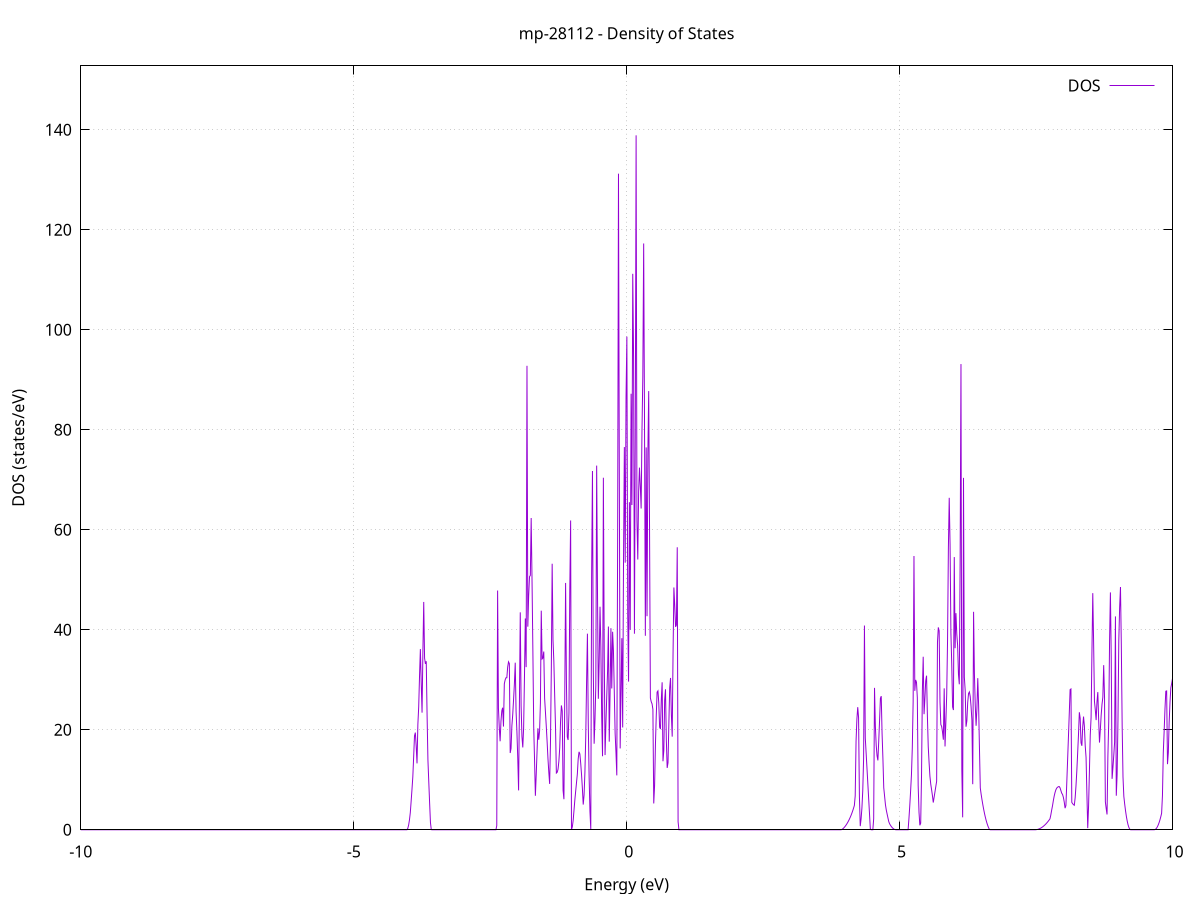 set title 'mp-28112 - Density of States'
set xlabel 'Energy (eV)'
set ylabel 'DOS (states/eV)'
set grid
set xrange [-10:10]
set yrange [0:152.760]
set xzeroaxis lt -1
set terminal png size 800,600
set output 'mp-28112_dos_gnuplot.png'
plot '-' using 1:2 with lines title 'DOS'
-14.544000 0.000000
-14.528600 0.000000
-14.513300 0.000000
-14.497900 0.000000
-14.482500 0.000000
-14.467100 0.000000
-14.451700 0.000000
-14.436400 0.000000
-14.421000 0.000000
-14.405600 0.000000
-14.390200 0.000000
-14.374800 0.000000
-14.359500 0.000000
-14.344100 0.000000
-14.328700 0.000000
-14.313300 0.000000
-14.298000 0.000000
-14.282600 0.000000
-14.267200 0.000000
-14.251800 0.000000
-14.236400 0.000000
-14.221100 0.000000
-14.205700 0.000000
-14.190300 0.000000
-14.174900 0.000000
-14.159500 0.000000
-14.144200 0.000000
-14.128800 0.000000
-14.113400 0.000000
-14.098000 0.000000
-14.082600 0.000000
-14.067300 0.000000
-14.051900 0.000000
-14.036500 0.000000
-14.021100 0.000000
-14.005800 0.000000
-13.990400 0.000000
-13.975000 0.000000
-13.959600 0.000000
-13.944200 0.000000
-13.928900 0.000000
-13.913500 0.000000
-13.898100 0.000000
-13.882700 0.000000
-13.867300 0.000000
-13.852000 0.000000
-13.836600 0.000000
-13.821200 0.000000
-13.805800 0.000000
-13.790500 0.000000
-13.775100 0.000000
-13.759700 0.000000
-13.744300 0.000000
-13.728900 0.000000
-13.713600 0.000000
-13.698200 0.000000
-13.682800 0.000000
-13.667400 0.000000
-13.652000 0.000000
-13.636700 0.000000
-13.621300 0.000000
-13.605900 0.000000
-13.590500 0.000000
-13.575100 0.000000
-13.559800 0.000000
-13.544400 0.000000
-13.529000 0.000000
-13.513600 0.000000
-13.498300 0.000000
-13.482900 0.000000
-13.467500 0.000000
-13.452100 0.000000
-13.436700 0.000000
-13.421400 0.000000
-13.406000 0.000000
-13.390600 0.000000
-13.375200 0.000000
-13.359800 0.000000
-13.344500 0.000000
-13.329100 0.000000
-13.313700 0.000000
-13.298300 0.000000
-13.283000 0.000000
-13.267600 0.000000
-13.252200 0.000000
-13.236800 0.000000
-13.221400 0.000000
-13.206100 0.000000
-13.190700 0.000000
-13.175300 0.000000
-13.159900 0.000000
-13.144500 61.980400
-13.129200 132.952100
-13.113800 87.516300
-13.098400 0.000000
-13.083000 3.448900
-13.067700 33.421700
-13.052300 97.211600
-13.036900 151.338000
-13.021500 12.734700
-13.006100 0.000000
-12.990800 0.000000
-12.975400 0.000000
-12.960000 0.000000
-12.944600 0.000000
-12.929200 0.000000
-12.913900 0.000000
-12.898500 0.000000
-12.883100 251.821400
-12.867700 239.151700
-12.852300 0.000000
-12.837000 0.000000
-12.821600 0.000000
-12.806200 0.000000
-12.790800 0.000000
-12.775500 0.000000
-12.760100 0.000000
-12.744700 0.000000
-12.729300 0.000000
-12.713900 0.000000
-12.698600 0.000000
-12.683200 0.000000
-12.667800 0.000000
-12.652400 0.000000
-12.637000 0.000000
-12.621700 0.000000
-12.606300 0.000000
-12.590900 0.000000
-12.575500 0.000000
-12.560200 0.000000
-12.544800 119.321900
-12.529400 138.261800
-12.514000 67.021700
-12.498600 42.153400
-12.483300 138.517700
-12.467900 9.618700
-12.452500 70.522600
-12.437100 387.750200
-12.421700 0.000000
-12.406400 0.000000
-12.391000 0.000000
-12.375600 0.000000
-12.360200 0.000000
-12.344800 0.000000
-12.329500 0.000000
-12.314100 0.000000
-12.298700 0.000000
-12.283300 0.000000
-12.268000 0.000000
-12.252600 0.000000
-12.237200 0.000000
-12.221800 0.000000
-12.206400 0.000000
-12.191100 0.000000
-12.175700 0.000000
-12.160300 0.000000
-12.144900 0.000000
-12.129500 0.000000
-12.114200 0.000000
-12.098800 0.000000
-12.083400 0.000000
-12.068000 564.709100
-12.052700 0.000000
-12.037300 0.000000
-12.021900 0.000000
-12.006500 0.000000
-11.991100 0.000000
-11.975800 178.198200
-11.960400 150.269400
-11.945000 108.815500
-11.929600 36.944600
-11.914200 79.126500
-11.898900 57.167400
-11.883500 7.121200
-11.868100 0.000000
-11.852700 0.000000
-11.837300 0.000000
-11.822000 0.000000
-11.806600 0.000000
-11.791200 0.000000
-11.775800 0.000000
-11.760500 0.000000
-11.745100 0.000000
-11.729700 0.000000
-11.714300 0.000000
-11.698900 0.000000
-11.683600 0.000000
-11.668200 0.000000
-11.652800 0.000000
-11.637400 689.889200
-11.622000 1510.250400
-11.606700 110.394500
-11.591300 0.000000
-11.575900 0.000000
-11.560500 0.000000
-11.545200 0.000000
-11.529800 0.000000
-11.514400 0.000000
-11.499000 0.000000
-11.483600 0.000000
-11.468300 0.000000
-11.452900 0.000000
-11.437500 6.163700
-11.422100 96.013000
-11.406700 116.800200
-11.391400 52.484000
-11.376000 111.293400
-11.360600 129.791800
-11.345200 0.000000
-11.329900 0.000000
-11.314500 0.000000
-11.299100 0.000000
-11.283700 0.000000
-11.268300 0.000000
-11.253000 0.000000
-11.237600 0.000000
-11.222200 0.000000
-11.206800 0.000000
-11.191400 2.183800
-11.176100 94.369900
-11.160700 100.016500
-11.145300 231.726700
-11.129900 59.907800
-11.114500 17.593000
-11.099200 0.000000
-11.083800 0.000000
-11.068400 0.000000
-11.053000 0.000000
-11.037700 0.000000
-11.022300 0.000000
-11.006900 0.000000
-10.991500 0.000000
-10.976100 0.000000
-10.960800 0.000000
-10.945400 0.000000
-10.930000 0.000000
-10.914600 0.000000
-10.899200 0.000000
-10.883900 0.000000
-10.868500 0.000000
-10.853100 0.000000
-10.837700 0.000000
-10.822400 0.000000
-10.807000 0.000000
-10.791600 0.000000
-10.776200 0.000000
-10.760800 0.000000
-10.745500 0.000000
-10.730100 0.000000
-10.714700 0.000000
-10.699300 0.000000
-10.683900 0.000000
-10.668600 0.000000
-10.653200 0.000000
-10.637800 0.000000
-10.622400 0.000000
-10.607000 0.000000
-10.591700 0.000000
-10.576300 0.000000
-10.560900 0.000000
-10.545500 0.000000
-10.530200 0.000000
-10.514800 0.000000
-10.499400 0.000000
-10.484000 0.000000
-10.468600 0.000000
-10.453300 0.000000
-10.437900 0.000000
-10.422500 0.000000
-10.407100 0.000000
-10.391700 0.000000
-10.376400 0.000000
-10.361000 0.000000
-10.345600 0.000000
-10.330200 0.000000
-10.314900 0.000000
-10.299500 0.000000
-10.284100 0.000000
-10.268700 0.000000
-10.253300 0.000000
-10.238000 0.000000
-10.222600 0.000000
-10.207200 0.000000
-10.191800 0.000000
-10.176400 0.000000
-10.161100 0.000000
-10.145700 0.000000
-10.130300 0.000000
-10.114900 0.000000
-10.099600 0.000000
-10.084200 0.000000
-10.068800 0.000000
-10.053400 0.000000
-10.038000 0.000000
-10.022700 0.000000
-10.007300 0.000000
-9.991900 0.000000
-9.976500 0.000000
-9.961100 0.000000
-9.945800 0.000000
-9.930400 0.000000
-9.915000 0.000000
-9.899600 0.000000
-9.884200 0.000000
-9.868900 0.000000
-9.853500 0.000000
-9.838100 0.000000
-9.822700 0.000000
-9.807400 0.000000
-9.792000 0.000000
-9.776600 0.000000
-9.761200 0.000000
-9.745800 0.000000
-9.730500 0.000000
-9.715100 0.000000
-9.699700 0.000000
-9.684300 0.000000
-9.668900 0.000000
-9.653600 0.000000
-9.638200 0.000000
-9.622800 0.000000
-9.607400 0.000000
-9.592100 0.000000
-9.576700 0.000000
-9.561300 0.000000
-9.545900 0.000000
-9.530500 0.000000
-9.515200 0.000000
-9.499800 0.000000
-9.484400 0.000000
-9.469000 0.000000
-9.453600 0.000000
-9.438300 0.000000
-9.422900 0.000000
-9.407500 0.000000
-9.392100 0.000000
-9.376700 0.000000
-9.361400 0.000000
-9.346000 0.000000
-9.330600 0.000000
-9.315200 0.000000
-9.299900 0.000000
-9.284500 0.000000
-9.269100 0.000000
-9.253700 0.000000
-9.238300 0.000000
-9.223000 0.000000
-9.207600 0.000000
-9.192200 0.000000
-9.176800 0.000000
-9.161400 0.000000
-9.146100 0.000000
-9.130700 0.000000
-9.115300 0.000000
-9.099900 0.000000
-9.084600 0.000000
-9.069200 0.000000
-9.053800 0.000000
-9.038400 0.000000
-9.023000 0.000000
-9.007700 0.000000
-8.992300 0.000000
-8.976900 0.000000
-8.961500 0.000000
-8.946100 0.000000
-8.930800 0.000000
-8.915400 0.000000
-8.900000 0.000000
-8.884600 0.000000
-8.869200 0.000000
-8.853900 0.000000
-8.838500 0.000000
-8.823100 0.000000
-8.807700 0.000000
-8.792400 0.000000
-8.777000 0.000000
-8.761600 0.000000
-8.746200 0.000000
-8.730800 0.000000
-8.715500 0.000000
-8.700100 0.000000
-8.684700 0.000000
-8.669300 0.000000
-8.653900 0.000000
-8.638600 0.000000
-8.623200 0.000000
-8.607800 0.000000
-8.592400 0.000000
-8.577100 0.000000
-8.561700 0.000000
-8.546300 0.000000
-8.530900 0.000000
-8.515500 0.000000
-8.500200 0.000000
-8.484800 0.000000
-8.469400 0.000000
-8.454000 0.000000
-8.438600 0.000000
-8.423300 0.000000
-8.407900 0.000000
-8.392500 0.000000
-8.377100 0.000000
-8.361800 0.000000
-8.346400 0.000000
-8.331000 0.000000
-8.315600 0.000000
-8.300200 0.000000
-8.284900 0.000000
-8.269500 0.000000
-8.254100 0.000000
-8.238700 0.000000
-8.223300 0.000000
-8.208000 0.000000
-8.192600 0.000000
-8.177200 0.000000
-8.161800 0.000000
-8.146400 0.000000
-8.131100 0.000000
-8.115700 0.000000
-8.100300 0.000000
-8.084900 0.000000
-8.069600 0.000000
-8.054200 0.000000
-8.038800 0.000000
-8.023400 0.000000
-8.008000 0.000000
-7.992700 0.000000
-7.977300 0.000000
-7.961900 0.000000
-7.946500 0.000000
-7.931100 0.000000
-7.915800 0.000000
-7.900400 0.000000
-7.885000 0.000000
-7.869600 0.000000
-7.854300 0.000000
-7.838900 0.000000
-7.823500 0.000000
-7.808100 0.000000
-7.792700 0.000000
-7.777400 0.000000
-7.762000 0.000000
-7.746600 0.000000
-7.731200 0.000000
-7.715800 0.000000
-7.700500 0.000000
-7.685100 0.000000
-7.669700 0.000000
-7.654300 0.000000
-7.638900 0.000000
-7.623600 0.000000
-7.608200 0.000000
-7.592800 0.000000
-7.577400 0.000000
-7.562100 0.000000
-7.546700 0.000000
-7.531300 0.000000
-7.515900 0.000000
-7.500500 0.000000
-7.485200 0.000000
-7.469800 0.000000
-7.454400 0.000000
-7.439000 0.000000
-7.423600 0.000000
-7.408300 0.000000
-7.392900 0.000000
-7.377500 0.000000
-7.362100 0.000000
-7.346800 0.000000
-7.331400 0.000000
-7.316000 0.000000
-7.300600 0.000000
-7.285200 0.000000
-7.269900 0.000000
-7.254500 0.000000
-7.239100 0.000000
-7.223700 0.000000
-7.208300 0.000000
-7.193000 0.000000
-7.177600 0.000000
-7.162200 0.000000
-7.146800 0.000000
-7.131400 0.000000
-7.116100 0.000000
-7.100700 0.000000
-7.085300 0.000000
-7.069900 0.000000
-7.054600 0.000000
-7.039200 0.000000
-7.023800 0.000000
-7.008400 0.000000
-6.993000 0.000000
-6.977700 0.000000
-6.962300 0.000000
-6.946900 0.000000
-6.931500 0.000000
-6.916100 0.000000
-6.900800 0.000000
-6.885400 0.000000
-6.870000 0.000000
-6.854600 0.000000
-6.839300 0.000000
-6.823900 0.000000
-6.808500 0.000000
-6.793100 0.000000
-6.777700 0.000000
-6.762400 0.000000
-6.747000 0.000000
-6.731600 0.000000
-6.716200 0.000000
-6.700800 0.000000
-6.685500 0.000000
-6.670100 0.000000
-6.654700 0.000000
-6.639300 0.000000
-6.624000 0.000000
-6.608600 0.000000
-6.593200 0.000000
-6.577800 0.000000
-6.562400 0.000000
-6.547100 0.000000
-6.531700 0.000000
-6.516300 0.000000
-6.500900 0.000000
-6.485500 0.000000
-6.470200 0.000000
-6.454800 0.000000
-6.439400 0.000000
-6.424000 0.000000
-6.408600 0.000000
-6.393300 0.000000
-6.377900 0.000000
-6.362500 0.000000
-6.347100 0.000000
-6.331800 0.000000
-6.316400 0.000000
-6.301000 0.000000
-6.285600 0.000000
-6.270200 0.000000
-6.254900 0.000000
-6.239500 0.000000
-6.224100 0.000000
-6.208700 0.000000
-6.193300 0.000000
-6.178000 0.000000
-6.162600 0.000000
-6.147200 0.000000
-6.131800 0.000000
-6.116500 0.000000
-6.101100 0.000000
-6.085700 0.000000
-6.070300 0.000000
-6.054900 0.000000
-6.039600 0.000000
-6.024200 0.000000
-6.008800 0.000000
-5.993400 0.000000
-5.978000 0.000000
-5.962700 0.000000
-5.947300 0.000000
-5.931900 0.000000
-5.916500 0.000000
-5.901100 0.000000
-5.885800 0.000000
-5.870400 0.000000
-5.855000 0.000000
-5.839600 0.000000
-5.824300 0.000000
-5.808900 0.000000
-5.793500 0.000000
-5.778100 0.000000
-5.762700 0.000000
-5.747400 0.000000
-5.732000 0.000000
-5.716600 0.000000
-5.701200 0.000000
-5.685800 0.000000
-5.670500 0.000000
-5.655100 0.000000
-5.639700 0.000000
-5.624300 0.000000
-5.609000 0.000000
-5.593600 0.000000
-5.578200 0.000000
-5.562800 0.000000
-5.547400 0.000000
-5.532100 0.000000
-5.516700 0.000000
-5.501300 0.000000
-5.485900 0.000000
-5.470500 0.000000
-5.455200 0.000000
-5.439800 0.000000
-5.424400 0.000000
-5.409000 0.000000
-5.393700 0.000000
-5.378300 0.000000
-5.362900 0.000000
-5.347500 0.000000
-5.332100 0.000000
-5.316800 0.000000
-5.301400 0.000000
-5.286000 0.000000
-5.270600 0.000000
-5.255200 0.000000
-5.239900 0.000000
-5.224500 0.000000
-5.209100 0.000000
-5.193700 0.000000
-5.178300 0.000000
-5.163000 0.000000
-5.147600 0.000000
-5.132200 0.000000
-5.116800 0.000000
-5.101500 0.000000
-5.086100 0.000000
-5.070700 0.000000
-5.055300 0.000000
-5.039900 0.000000
-5.024600 0.000000
-5.009200 0.000000
-4.993800 0.000000
-4.978400 0.000000
-4.963000 0.000000
-4.947700 0.000000
-4.932300 0.000000
-4.916900 0.000000
-4.901500 0.000000
-4.886200 0.000000
-4.870800 0.000000
-4.855400 0.000000
-4.840000 0.000000
-4.824600 0.000000
-4.809300 0.000000
-4.793900 0.000000
-4.778500 0.000000
-4.763100 0.000000
-4.747700 0.000000
-4.732400 0.000000
-4.717000 0.000000
-4.701600 0.000000
-4.686200 0.000000
-4.670800 0.000000
-4.655500 0.000000
-4.640100 0.000000
-4.624700 0.000000
-4.609300 0.000000
-4.594000 0.000000
-4.578600 0.000000
-4.563200 0.000000
-4.547800 0.000000
-4.532400 0.000000
-4.517100 0.000000
-4.501700 0.000000
-4.486300 0.000000
-4.470900 0.000000
-4.455500 0.000000
-4.440200 0.000000
-4.424800 0.000000
-4.409400 0.000000
-4.394000 0.000000
-4.378700 0.000000
-4.363300 0.000000
-4.347900 0.000000
-4.332500 0.000000
-4.317100 0.000000
-4.301800 0.000000
-4.286400 0.000000
-4.271000 0.000000
-4.255600 0.000000
-4.240200 0.000000
-4.224900 0.000000
-4.209500 0.000000
-4.194100 0.000000
-4.178700 0.000000
-4.163300 0.000000
-4.148000 0.000000
-4.132600 0.000000
-4.117200 0.000000
-4.101800 0.000000
-4.086500 0.000000
-4.071100 0.000000
-4.055700 0.000000
-4.040300 0.000000
-4.024900 0.006000
-4.009600 0.270800
-3.994200 0.928300
-3.978800 1.978700
-3.963400 3.421800
-3.948000 5.710200
-3.932700 8.060200
-3.917300 10.600400
-3.901900 14.584000
-3.886500 18.773600
-3.871200 19.434300
-3.855800 16.764500
-3.840400 13.277600
-3.825000 21.038000
-3.809600 24.590800
-3.794300 30.753300
-3.778900 36.132400
-3.763500 29.409000
-3.748100 23.418400
-3.732700 35.560100
-3.717400 45.558300
-3.702000 34.330600
-3.686600 33.169400
-3.671200 33.697200
-3.655900 22.851900
-3.640500 13.954800
-3.625100 9.630800
-3.609700 5.416400
-3.594300 1.454700
-3.579000 0.026400
-3.563600 0.000000
-3.548200 0.000000
-3.532800 0.000000
-3.517400 0.000000
-3.502100 0.000000
-3.486700 0.000000
-3.471300 0.000000
-3.455900 0.000000
-3.440500 0.000000
-3.425200 0.000000
-3.409800 0.000000
-3.394400 0.000000
-3.379000 0.000000
-3.363700 0.000000
-3.348300 0.000000
-3.332900 0.000000
-3.317500 0.000000
-3.302100 0.000000
-3.286800 0.000000
-3.271400 0.000000
-3.256000 0.000000
-3.240600 0.000000
-3.225200 0.000000
-3.209900 0.000000
-3.194500 0.000000
-3.179100 0.000000
-3.163700 0.000000
-3.148400 0.000000
-3.133000 0.000000
-3.117600 0.000000
-3.102200 0.000000
-3.086800 0.000000
-3.071500 0.000000
-3.056100 0.000000
-3.040700 0.000000
-3.025300 0.000000
-3.009900 0.000000
-2.994600 0.000000
-2.979200 0.000000
-2.963800 0.000000
-2.948400 0.000000
-2.933000 0.000000
-2.917700 0.000000
-2.902300 0.000000
-2.886900 0.000000
-2.871500 0.000000
-2.856200 0.000000
-2.840800 0.000000
-2.825400 0.000000
-2.810000 0.000000
-2.794600 0.000000
-2.779300 0.000000
-2.763900 0.000000
-2.748500 0.000000
-2.733100 0.000000
-2.717700 0.000000
-2.702400 0.000000
-2.687000 0.000000
-2.671600 0.000000
-2.656200 0.000000
-2.640900 0.000000
-2.625500 0.000000
-2.610100 0.000000
-2.594700 0.000000
-2.579300 0.000000
-2.564000 0.000000
-2.548600 0.000000
-2.533200 0.000000
-2.517800 0.000000
-2.502400 0.000000
-2.487100 0.000000
-2.471700 0.000000
-2.456300 0.000000
-2.440900 0.000000
-2.425600 0.000000
-2.410200 0.000000
-2.394800 0.000000
-2.379400 0.822600
-2.364000 47.836000
-2.348700 24.258800
-2.333300 20.451100
-2.317900 17.697400
-2.302500 21.708600
-2.287100 23.787500
-2.271800 24.409800
-2.256400 20.642000
-2.241000 29.180400
-2.225600 29.988100
-2.210200 30.396300
-2.194900 30.409900
-2.179500 32.552700
-2.164100 33.588500
-2.148700 33.233200
-2.133400 15.353100
-2.118000 16.261100
-2.102600 20.750500
-2.087200 22.982700
-2.071800 25.995500
-2.056500 29.161200
-2.041100 33.417800
-2.025700 23.688100
-2.010300 19.642600
-1.994900 14.369700
-1.979600 7.869500
-1.964200 25.397600
-1.948800 43.476000
-1.933400 24.822500
-1.918100 18.651800
-1.902700 16.468900
-1.887300 20.441400
-1.871900 30.530100
-1.856500 42.252800
-1.841200 32.527600
-1.825800 92.779500
-1.810400 40.616100
-1.795000 46.818100
-1.779600 50.594500
-1.764300 50.880200
-1.748900 62.348800
-1.733500 50.052000
-1.718100 36.013300
-1.702700 20.658500
-1.687400 14.027000
-1.672000 6.799700
-1.656600 11.025900
-1.641200 15.700300
-1.625900 20.294300
-1.610500 18.005900
-1.595100 19.719700
-1.579700 25.365300
-1.564300 43.811600
-1.549000 34.163400
-1.533600 34.359500
-1.518200 35.643100
-1.502800 26.313200
-1.487400 23.493900
-1.472100 20.656700
-1.456700 17.560800
-1.441300 14.206000
-1.425900 11.501400
-1.410600 9.174100
-1.395200 17.643700
-1.379800 32.313500
-1.364400 53.202900
-1.349000 37.958100
-1.333700 33.716400
-1.318300 26.871300
-1.302900 20.418100
-1.287500 11.344800
-1.272100 11.504600
-1.256800 12.105100
-1.241400 13.728100
-1.226000 16.373600
-1.210600 21.686200
-1.195200 24.865200
-1.179900 23.745600
-1.164500 7.872900
-1.149100 6.109900
-1.133700 26.702700
-1.118400 49.354300
-1.103000 29.352000
-1.087600 18.564800
-1.072200 17.956500
-1.056800 23.344900
-1.041500 47.946000
-1.026100 61.857000
-1.010700 0.022700
-0.995300 0.572100
-0.979900 1.855500
-0.964600 3.872800
-0.949200 5.936700
-0.933800 7.714600
-0.918400 9.452100
-0.903100 11.149100
-0.887700 14.162400
-0.872300 15.583700
-0.856900 15.156300
-0.841500 13.280100
-0.826200 11.002900
-0.810800 8.257900
-0.795400 5.044900
-0.780000 6.929300
-0.764600 11.469200
-0.749300 18.534400
-0.733900 29.505700
-0.718500 39.221400
-0.703100 21.258800
-0.687800 10.773400
-0.672400 3.711400
-0.657000 0.072800
-0.641600 50.773400
-0.626200 71.745400
-0.610900 32.011700
-0.595500 17.207500
-0.580100 22.017100
-0.564700 28.904400
-0.549300 72.826100
-0.534000 47.315100
-0.518600 26.194200
-0.503200 33.655600
-0.487800 44.599200
-0.472400 36.579300
-0.457100 22.634800
-0.441700 14.707500
-0.426300 70.403400
-0.410900 35.925300
-0.395600 14.939400
-0.380200 21.053800
-0.364800 26.647800
-0.349400 31.690500
-0.334000 40.644200
-0.318700 17.626400
-0.303300 27.468300
-0.287900 40.302700
-0.272500 28.254700
-0.257100 39.602800
-0.241800 35.752800
-0.226400 27.635700
-0.211000 19.285900
-0.195600 15.476400
-0.180300 10.872900
-0.164900 58.435100
-0.149500 131.201400
-0.134100 70.692700
-0.118700 16.266900
-0.103400 27.334300
-0.088000 38.311000
-0.072600 20.455900
-0.057200 53.997600
-0.041800 76.527500
-0.026500 53.411400
-0.011100 86.483800
0.004300 98.623400
0.019700 43.052300
0.035100 29.626500
0.050400 65.505800
0.065800 39.985000
0.081200 87.199800
0.096600 64.951500
0.111900 111.182400
0.127300 94.310200
0.142700 39.208000
0.158100 78.655600
0.173500 138.872300
0.188800 61.764600
0.204200 54.042600
0.219600 67.653000
0.235000 72.421100
0.250400 68.692700
0.265700 64.246900
0.281100 79.794800
0.296500 90.696600
0.311900 117.247500
0.327200 81.892200
0.342600 38.797200
0.358000 76.464800
0.373400 42.716700
0.388800 75.279000
0.404100 87.730100
0.419500 60.475000
0.434900 26.348300
0.450300 25.616400
0.465700 25.172000
0.481000 24.075600
0.496400 5.262100
0.511800 8.768900
0.527200 16.972300
0.542600 22.867300
0.557900 27.529100
0.573300 27.779300
0.588700 25.377200
0.604100 20.519500
0.619400 20.146500
0.634800 25.994200
0.650200 29.489600
0.665600 13.701400
0.681000 15.850700
0.696300 25.916900
0.711700 28.099700
0.727100 18.002300
0.742500 12.367500
0.757900 13.413500
0.773200 21.185400
0.788600 28.378000
0.804000 30.358600
0.819400 23.027100
0.834700 18.627400
0.850100 35.266300
0.865500 48.455600
0.880900 44.802500
0.896300 40.577800
0.911600 40.930600
0.927000 56.489000
0.942400 1.612300
0.957800 0.000000
0.973200 0.000000
0.988500 0.000000
1.003900 0.000000
1.019300 0.000000
1.034700 0.000000
1.050000 0.000000
1.065400 0.000000
1.080800 0.000000
1.096200 0.000000
1.111600 0.000000
1.126900 0.000000
1.142300 0.000000
1.157700 0.000000
1.173100 0.000000
1.188500 0.000000
1.203800 0.000000
1.219200 0.000000
1.234600 0.000000
1.250000 0.000000
1.265400 0.000000
1.280700 0.000000
1.296100 0.000000
1.311500 0.000000
1.326900 0.000000
1.342200 0.000000
1.357600 0.000000
1.373000 0.000000
1.388400 0.000000
1.403800 0.000000
1.419100 0.000000
1.434500 0.000000
1.449900 0.000000
1.465300 0.000000
1.480700 0.000000
1.496000 0.000000
1.511400 0.000000
1.526800 0.000000
1.542200 0.000000
1.557500 0.000000
1.572900 0.000000
1.588300 0.000000
1.603700 0.000000
1.619100 0.000000
1.634400 0.000000
1.649800 0.000000
1.665200 0.000000
1.680600 0.000000
1.696000 0.000000
1.711300 0.000000
1.726700 0.000000
1.742100 0.000000
1.757500 0.000000
1.772900 0.000000
1.788200 0.000000
1.803600 0.000000
1.819000 0.000000
1.834400 0.000000
1.849700 0.000000
1.865100 0.000000
1.880500 0.000000
1.895900 0.000000
1.911300 0.000000
1.926600 0.000000
1.942000 0.000000
1.957400 0.000000
1.972800 0.000000
1.988200 0.000000
2.003500 0.000000
2.018900 0.000000
2.034300 0.000000
2.049700 0.000000
2.065000 0.000000
2.080400 0.000000
2.095800 0.000000
2.111200 0.000000
2.126600 0.000000
2.141900 0.000000
2.157300 0.000000
2.172700 0.000000
2.188100 0.000000
2.203500 0.000000
2.218800 0.000000
2.234200 0.000000
2.249600 0.000000
2.265000 0.000000
2.280300 0.000000
2.295700 0.000000
2.311100 0.000000
2.326500 0.000000
2.341900 0.000000
2.357200 0.000000
2.372600 0.000000
2.388000 0.000000
2.403400 0.000000
2.418800 0.000000
2.434100 0.000000
2.449500 0.000000
2.464900 0.000000
2.480300 0.000000
2.495700 0.000000
2.511000 0.000000
2.526400 0.000000
2.541800 0.000000
2.557200 0.000000
2.572500 0.000000
2.587900 0.000000
2.603300 0.000000
2.618700 0.000000
2.634100 0.000000
2.649400 0.000000
2.664800 0.000000
2.680200 0.000000
2.695600 0.000000
2.711000 0.000000
2.726300 0.000000
2.741700 0.000000
2.757100 0.000000
2.772500 0.000000
2.787800 0.000000
2.803200 0.000000
2.818600 0.000000
2.834000 0.000000
2.849400 0.000000
2.864700 0.000000
2.880100 0.000000
2.895500 0.000000
2.910900 0.000000
2.926300 0.000000
2.941600 0.000000
2.957000 0.000000
2.972400 0.000000
2.987800 0.000000
3.003200 0.000000
3.018500 0.000000
3.033900 0.000000
3.049300 0.000000
3.064700 0.000000
3.080000 0.000000
3.095400 0.000000
3.110800 0.000000
3.126200 0.000000
3.141600 0.000000
3.156900 0.000000
3.172300 0.000000
3.187700 0.000000
3.203100 0.000000
3.218500 0.000000
3.233800 0.000000
3.249200 0.000000
3.264600 0.000000
3.280000 0.000000
3.295300 0.000000
3.310700 0.000000
3.326100 0.000000
3.341500 0.000000
3.356900 0.000000
3.372200 0.000000
3.387600 0.000000
3.403000 0.000000
3.418400 0.000000
3.433800 0.000000
3.449100 0.000000
3.464500 0.000000
3.479900 0.000000
3.495300 0.000000
3.510700 0.000000
3.526000 0.000000
3.541400 0.000000
3.556800 0.000000
3.572200 0.000000
3.587500 0.000000
3.602900 0.000000
3.618300 0.000000
3.633700 0.000000
3.649100 0.000000
3.664400 0.000000
3.679800 0.000000
3.695200 0.000000
3.710600 0.000000
3.726000 0.000000
3.741300 0.000000
3.756700 0.000000
3.772100 0.000000
3.787500 0.000000
3.802800 0.000000
3.818200 0.000000
3.833600 0.000000
3.849000 0.000000
3.864400 0.000000
3.879700 0.000000
3.895100 0.000000
3.910500 0.000000
3.925900 0.000000
3.941300 0.041200
3.956600 0.161100
3.972000 0.308300
3.987400 0.482900
4.002800 0.684900
4.018100 0.914200
4.033500 1.170800
4.048900 1.454800
4.064300 1.766100
4.079700 2.104800
4.095000 2.470900
4.110400 2.867600
4.125800 3.305100
4.141200 3.783900
4.156600 4.304000
4.171900 4.865500
4.187300 6.783100
4.202700 17.716800
4.218100 22.111200
4.233500 24.522900
4.248800 22.432000
4.264200 6.622600
4.279600 0.727800
4.295000 2.166100
4.310300 4.370000
4.325700 7.855000
4.341100 14.241800
4.356500 40.840900
4.371900 18.346400
4.387200 15.358800
4.402600 12.356400
4.418000 9.339400
4.433400 6.307700
4.448800 3.261300
4.464100 0.200200
4.479500 0.000000
4.494900 0.000000
4.510300 0.001500
4.525600 2.195800
4.541000 28.381600
4.556400 20.718900
4.571800 16.938400
4.587200 14.827700
4.602500 13.871400
4.617900 17.645100
4.633300 21.787800
4.648700 26.299500
4.664100 26.720300
4.679400 19.259300
4.694800 14.259900
4.710200 8.400600
4.725600 6.720500
4.741000 5.033100
4.756300 3.970200
4.771700 3.155300
4.787100 2.369300
4.802500 1.612100
4.817800 1.188800
4.833200 0.903200
4.848600 0.656900
4.864000 0.449700
4.879400 0.281600
4.894700 0.152700
4.910100 0.062900
4.925500 0.012300
4.940900 0.000000
4.956300 0.000000
4.971600 0.000000
4.987000 0.000000
5.002400 0.000000
5.017800 0.000000
5.033100 0.000000
5.048500 0.000000
5.063900 0.000000
5.079300 0.000000
5.094700 0.000000
5.110000 0.000000
5.125400 0.000000
5.140800 0.000000
5.156200 0.000000
5.171600 2.237400
5.186900 4.825200
5.202300 7.748400
5.217700 11.007000
5.233100 16.362000
5.248500 25.569800
5.263800 54.749200
5.279200 27.780900
5.294600 29.968300
5.310000 29.510700
5.325300 26.408300
5.340700 8.861600
5.356100 3.512700
5.371500 0.896700
5.386900 1.313900
5.402200 10.822400
5.417600 27.775600
5.433000 34.607000
5.448400 23.117100
5.463800 26.250500
5.479100 29.803400
5.494500 30.814200
5.509900 22.688700
5.525300 16.644500
5.540600 13.462000
5.556000 10.706900
5.571400 9.111600
5.586800 7.998200
5.602200 6.819400
5.617500 5.446800
5.632900 6.494000
5.648300 7.567900
5.663700 8.638100
5.679100 9.704500
5.694400 37.507500
5.709800 40.472500
5.725200 39.773700
5.740600 25.586800
5.755900 21.043900
5.771300 20.653800
5.786700 19.540100
5.802100 18.011000
5.817500 28.283300
5.832800 16.659500
5.848200 21.594500
5.863600 27.126300
5.879000 37.939700
5.894400 56.427200
5.909700 66.381300
5.925100 57.054300
5.940500 39.340000
5.955900 33.133300
5.971300 24.570500
5.986600 23.945800
6.002000 54.529500
6.017400 36.310700
6.032800 43.323800
6.048100 39.156800
6.063500 36.866900
6.078900 31.093100
6.094300 29.094600
6.109700 54.249300
6.125000 93.129300
6.140400 12.086900
6.155800 2.486400
6.171200 70.370700
6.186600 30.531400
6.201900 27.911300
6.217300 20.609400
6.232700 21.770300
6.248100 25.435800
6.263400 27.247100
6.278800 27.569400
6.294200 26.657300
6.309600 24.684500
6.325000 21.937500
6.340300 9.109600
6.355700 43.582600
6.371100 31.193500
6.386500 24.904000
6.401900 20.794500
6.417200 24.342100
6.432600 30.318700
6.448000 24.875000
6.463400 16.357500
6.478800 8.366600
6.494100 7.124400
6.509500 6.037000
6.524900 5.033900
6.540300 4.115100
6.555600 3.280600
6.571000 2.530400
6.586400 1.864600
6.601800 1.283000
6.617200 0.785700
6.632500 0.372800
6.647900 0.044100
6.663300 0.000000
6.678700 0.000000
6.694100 0.000000
6.709400 0.000000
6.724800 0.000000
6.740200 0.000000
6.755600 0.000000
6.770900 0.000000
6.786300 0.000000
6.801700 0.000000
6.817100 0.000000
6.832500 0.000000
6.847800 0.000000
6.863200 0.000000
6.878600 0.000000
6.894000 0.000000
6.909400 0.000000
6.924700 0.000000
6.940100 0.000000
6.955500 0.000000
6.970900 0.000000
6.986200 0.000000
7.001600 0.000000
7.017000 0.000000
7.032400 0.000000
7.047800 0.000000
7.063100 0.000000
7.078500 0.000000
7.093900 0.000000
7.109300 0.000000
7.124700 0.000000
7.140000 0.000000
7.155400 0.000000
7.170800 0.000000
7.186200 0.000000
7.201600 0.000000
7.216900 0.000000
7.232300 0.000000
7.247700 0.000000
7.263100 0.000000
7.278400 0.000000
7.293800 0.000000
7.309200 0.000000
7.324600 0.000000
7.340000 0.000000
7.355300 0.000000
7.370700 0.000000
7.386100 0.000000
7.401500 0.000000
7.416900 0.000000
7.432200 0.000000
7.447600 0.000000
7.463000 0.000000
7.478400 0.000100
7.493700 0.008100
7.509100 0.029500
7.524500 0.064300
7.539900 0.112400
7.555300 0.173800
7.570600 0.248500
7.586000 0.336600
7.601400 0.438100
7.616800 0.552800
7.632200 0.681000
7.647500 0.822400
7.662900 0.977200
7.678300 1.145300
7.693700 1.326800
7.709100 1.521600
7.724400 1.729700
7.739800 1.951200
7.755200 2.186000
7.770600 2.953900
7.785900 3.905200
7.801300 4.770400
7.816700 5.805400
7.832100 6.710800
7.847500 7.432500
7.862800 7.970400
7.878200 8.324600
7.893600 8.495200
7.909000 8.618700
7.924400 8.646200
7.939700 8.390100
7.955100 7.850500
7.970500 7.318900
7.985900 7.059400
8.001200 6.473500
8.016600 5.561000
8.032000 4.322100
8.047400 4.838200
8.062800 9.269200
8.078100 13.861500
8.093500 18.518800
8.108900 23.241200
8.124300 28.028500
8.139700 28.161700
8.155000 5.483900
8.170400 5.221100
8.185800 5.026600
8.201200 4.900400
8.216600 6.398000
8.231900 8.793200
8.247300 11.788900
8.262700 15.378600
8.278100 19.121000
8.293400 23.498500
8.308800 22.285900
8.324200 17.386100
8.339600 16.797100
8.355000 20.537900
8.370300 22.630700
8.385700 20.734200
8.401100 16.814700
8.416500 14.452700
8.431900 7.201800
8.447200 0.332400
8.462600 4.766200
8.478000 11.616300
8.493400 18.936000
8.508700 22.485800
8.524100 35.473200
8.539500 47.320200
8.554900 37.473400
8.570300 25.703500
8.585600 23.981000
8.601000 21.927900
8.616400 25.560500
8.631800 27.532200
8.647200 22.019800
8.662500 17.433100
8.677900 20.002100
8.693300 22.928000
8.708700 25.098200
8.724000 26.512600
8.739400 32.924500
8.754800 26.521500
8.770200 5.573900
8.785600 4.223800
8.800900 3.060500
8.816300 14.658300
8.831700 21.576000
8.847100 37.758900
8.862500 47.466900
8.877800 34.456200
8.893200 10.182400
8.908600 12.419400
8.924000 14.860200
8.939400 17.504800
8.954700 42.675000
8.970100 6.813700
8.985500 11.055400
9.000900 21.808700
9.016200 37.834500
9.031600 44.463300
9.047000 48.541500
9.062400 36.947100
9.077800 20.872400
9.093100 10.590300
9.108500 6.689900
9.123900 5.155400
9.139300 3.820600
9.154700 2.685400
9.170000 1.749800
9.185400 1.013800
9.200800 0.477400
9.216200 0.140700
9.231500 0.003500
9.246900 0.000000
9.262300 0.000000
9.277700 0.000000
9.293100 0.000000
9.308400 0.000000
9.323800 0.000000
9.339200 0.000000
9.354600 0.000000
9.370000 0.000000
9.385300 0.000000
9.400700 0.000000
9.416100 0.000000
9.431500 0.000000
9.446900 0.000000
9.462200 0.000000
9.477600 0.000000
9.493000 0.000000
9.508400 0.000000
9.523700 0.000000
9.539100 0.000000
9.554500 0.000000
9.569900 0.000000
9.585300 0.000000
9.600600 0.000000
9.616000 0.000000
9.631400 0.000000
9.646800 0.000000
9.662200 0.000000
9.677500 0.026700
9.692900 0.137000
9.708300 0.332500
9.723700 0.613400
9.739000 0.979700
9.754400 1.431200
9.769800 1.968100
9.785200 2.590300
9.800600 3.299100
9.815900 6.805200
9.831300 15.439500
9.846700 19.614200
9.862100 24.134700
9.877500 27.706600
9.892800 27.765500
9.908200 13.123200
9.923600 15.415400
9.939000 21.501300
9.954300 25.516600
9.969700 28.391300
9.985100 29.265400
10.000500 30.280500
10.015900 21.878400
10.031200 22.395200
10.046600 19.868200
10.062000 15.741000
10.077400 12.789600
10.092800 9.467600
10.108100 52.347400
10.123500 49.918700
10.138900 6.555700
10.154300 11.318800
10.169700 25.788800
10.185000 42.414500
10.200400 39.297400
10.215800 28.555200
10.231200 21.997800
10.246500 22.697300
10.261900 21.339600
10.277300 19.056900
10.292700 17.313700
10.308100 34.176300
10.323400 32.370700
10.338800 30.636700
10.354200 22.686600
10.369600 16.995000
10.385000 15.663600
10.400300 18.801600
10.415700 17.878400
10.431100 16.562400
10.446500 14.853800
10.461800 12.728300
10.477200 10.353500
10.492600 10.643600
10.508000 16.555900
10.523400 22.684200
10.538700 28.057900
10.554100 28.544800
10.569500 23.917200
10.584900 21.993000
10.600300 21.335700
10.615600 20.720800
10.631000 13.153500
10.646400 12.623400
10.661800 12.174800
10.677200 11.807800
10.692500 11.522200
10.707900 11.318100
10.723300 11.596800
10.738700 4.381700
10.754000 12.991900
10.769400 30.062600
10.784800 38.637900
10.800200 43.479600
10.815600 29.756100
10.830900 22.350300
10.846300 20.116100
10.861700 27.351400
10.877100 31.718000
10.892500 55.117500
10.907800 30.827000
10.923200 22.178800
10.938600 14.936200
10.954000 8.210900
10.969300 4.722800
10.984700 8.900700
11.000100 16.280900
11.015500 29.926400
11.030900 44.345400
11.046200 38.067600
11.061600 14.317200
11.077000 12.122200
11.092400 24.839400
11.107800 18.786000
11.123100 17.278900
11.138500 23.559500
11.153900 25.120200
11.169300 20.603300
11.184700 20.747200
11.200000 21.659900
11.215400 22.764700
11.230800 23.084500
11.246200 22.547100
11.261500 21.500600
11.276900 25.443800
11.292300 56.845200
11.307700 31.730000
11.323100 36.498100
11.338400 37.732000
11.353800 20.279000
11.369200 13.437100
11.384600 9.220000
11.400000 12.718600
11.415300 13.199900
11.430700 13.492900
11.446100 13.756600
11.461500 15.599700
11.476800 19.291500
11.492200 21.362500
11.507600 21.812400
11.523000 12.179400
11.538400 7.734200
11.553700 4.215000
11.569100 9.678100
11.584500 69.522400
11.599900 51.697400
11.615300 2.612700
11.630600 3.393700
11.646000 13.310400
11.661400 42.888000
11.676800 29.080500
11.692100 21.903200
11.707500 18.807300
11.722900 11.919600
11.738300 38.907200
11.753700 39.261400
11.769000 30.417400
11.784400 25.444500
11.799800 22.895600
11.815200 25.392400
11.830600 28.864200
11.845900 27.554200
11.861300 33.812100
11.876700 40.608300
11.892100 20.284000
11.907500 16.779900
11.922800 15.091100
11.938200 17.115400
11.953600 27.535800
11.969000 48.581000
11.984300 37.599600
11.999700 21.751100
12.015100 31.523600
12.030500 58.815900
12.045900 22.049100
12.061200 23.109900
12.076600 24.654300
12.092000 17.429200
12.107400 14.991900
12.122800 12.492300
12.138100 10.601300
12.153500 35.702300
12.168900 25.499800
12.184300 20.153800
12.199600 18.349200
12.215000 20.279000
12.230400 24.373700
12.245800 30.206400
12.261200 36.257700
12.276500 38.288200
12.291900 42.249600
12.307300 52.295500
12.322700 44.171000
12.338100 33.085300
12.353400 23.113100
12.368800 25.912100
12.384200 27.150700
12.399600 113.494900
12.415000 38.272300
12.430300 28.855900
12.445700 14.974800
12.461100 15.445300
12.476500 35.309800
12.491800 32.320700
12.507200 26.814900
12.522600 26.337000
12.538000 31.357600
12.553400 49.847200
12.568700 42.989900
12.584100 10.685400
12.599500 33.820300
12.614900 18.610500
12.630300 17.715100
12.645600 16.428300
12.661000 14.750200
12.676400 12.680700
12.691800 40.267900
12.707100 50.093100
12.722500 44.121700
12.737900 6.539100
12.753300 5.137900
12.768700 6.140900
12.784000 19.244900
12.799400 45.003900
12.814800 48.018600
12.830200 9.221700
12.845600 14.530000
12.860900 24.769800
12.876300 48.921300
12.891700 44.658800
12.907100 32.058800
12.922500 28.123200
12.937800 17.198900
12.953200 29.179600
12.968600 34.089200
12.984000 29.237500
12.999300 22.935800
13.014700 17.934700
13.030100 15.224200
13.045500 15.350200
13.060900 35.432900
13.076200 49.736700
13.091600 51.361100
13.107000 9.226000
13.122400 8.081100
13.137800 8.114800
13.153100 9.233000
13.168500 23.398500
13.183900 49.130500
13.199300 31.974100
13.214600 11.367100
13.230000 6.156100
13.245400 84.497900
13.260800 39.963100
13.276200 13.453900
13.291500 8.992800
13.306900 18.070700
13.322300 31.888200
13.337700 40.702600
13.353100 37.747300
13.368400 33.450900
13.383800 42.787400
13.399200 26.337200
13.414600 17.082000
13.429900 45.252700
13.445300 19.901900
13.460700 19.939000
13.476100 20.525600
13.491500 21.265000
13.506800 21.966300
13.522200 27.330800
13.537600 32.085100
13.553000 33.428100
13.568400 31.440300
13.583700 23.512300
13.599100 18.198000
13.614500 18.639200
13.629900 24.280300
13.645300 27.378800
13.660600 11.544500
13.676000 11.556800
13.691400 11.170200
13.706800 10.386000
13.722100 9.812900
13.737500 11.170900
13.752900 13.007400
13.768300 18.598100
13.783700 55.030500
13.799000 52.854000
13.814400 43.585300
13.829800 26.741100
13.845200 12.429500
13.860600 7.076300
13.875900 10.036000
13.891300 14.003400
13.906700 18.978600
13.922100 26.166400
13.937400 33.281500
13.952800 34.478400
13.968200 26.280800
13.983600 23.293900
13.999000 18.343100
14.014300 13.497100
14.029700 9.821100
14.045100 30.346100
14.060500 39.986900
14.075900 38.432100
14.091200 25.471200
14.106600 7.090400
14.122000 30.462600
14.137400 41.502100
14.152800 35.920800
14.168100 39.913300
14.183500 41.333100
14.198900 42.826400
14.214300 27.257000
14.229600 31.706200
14.245000 57.219000
14.260400 35.670200
14.275800 8.831300
14.291200 5.765700
14.306500 3.955000
14.321900 34.304000
14.337300 72.869100
14.352700 44.873800
14.368100 29.363400
14.383400 18.828300
14.398800 18.206100
14.414200 17.286800
14.429600 16.413700
14.444900 15.535400
14.460300 14.651700
14.475700 14.030800
14.491100 14.442700
14.506500 18.574000
14.521800 26.888900
14.537200 29.938600
14.552600 25.672900
14.568000 21.165800
14.583400 16.958400
14.598700 42.300700
14.614100 32.826600
14.629500 23.261600
14.644900 13.605800
14.660200 8.264400
14.675600 15.365700
14.691000 32.215500
14.706400 36.313300
14.721800 20.601500
14.737100 4.249100
14.752500 4.527400
14.767900 14.305600
14.783300 43.640800
14.798700 29.377700
14.814000 2.562500
14.829400 0.000000
14.844800 0.000000
14.860200 0.000000
14.875600 0.000000
14.890900 0.000000
14.906300 0.000000
14.921700 0.000000
14.937100 0.000000
14.952400 0.000000
14.967800 0.000000
14.983200 0.000000
14.998600 0.000000
15.014000 0.000000
15.029300 0.000000
15.044700 0.000000
15.060100 0.000000
15.075500 0.000000
15.090900 0.000000
15.106200 0.000000
15.121600 0.000000
15.137000 0.000000
15.152400 0.000000
15.167700 0.000000
15.183100 0.000000
15.198500 0.000000
15.213900 0.000000
15.229300 0.000000
15.244600 0.000000
15.260000 0.000000
15.275400 0.000000
15.290800 0.000000
15.306200 0.000000
15.321500 0.000000
15.336900 0.000000
15.352300 0.000000
15.367700 0.000000
15.383100 0.000000
15.398400 0.000000
15.413800 0.000000
15.429200 0.000000
15.444600 0.000000
15.459900 0.000000
15.475300 0.000000
15.490700 0.000000
15.506100 0.000000
15.521500 0.000000
15.536800 0.000000
15.552200 0.000000
15.567600 0.000000
15.583000 0.000000
15.598400 0.000000
15.613700 0.000000
15.629100 0.000000
15.644500 0.000000
15.659900 0.000000
15.675200 0.000000
15.690600 0.000000
15.706000 0.000000
15.721400 0.000000
15.736800 0.000000
15.752100 0.000000
15.767500 0.000000
15.782900 0.000000
15.798300 0.000000
15.813700 0.000000
15.829000 0.000000
15.844400 0.000000
15.859800 0.000000
15.875200 0.000000
15.890600 0.000000
15.905900 0.000000
15.921300 0.000000
15.936700 0.000000
15.952100 0.000000
15.967400 0.000000
15.982800 0.000000
15.998200 0.000000
16.013600 0.000000
16.029000 0.000000
16.044300 0.000000
16.059700 0.000000
16.075100 0.000000
16.090500 0.000000
16.105900 0.000000
16.121200 0.000000
16.136600 0.000000
16.152000 0.000000
16.167400 0.000000
16.182700 0.000000
16.198100 0.000000
16.213500 0.000000
e
